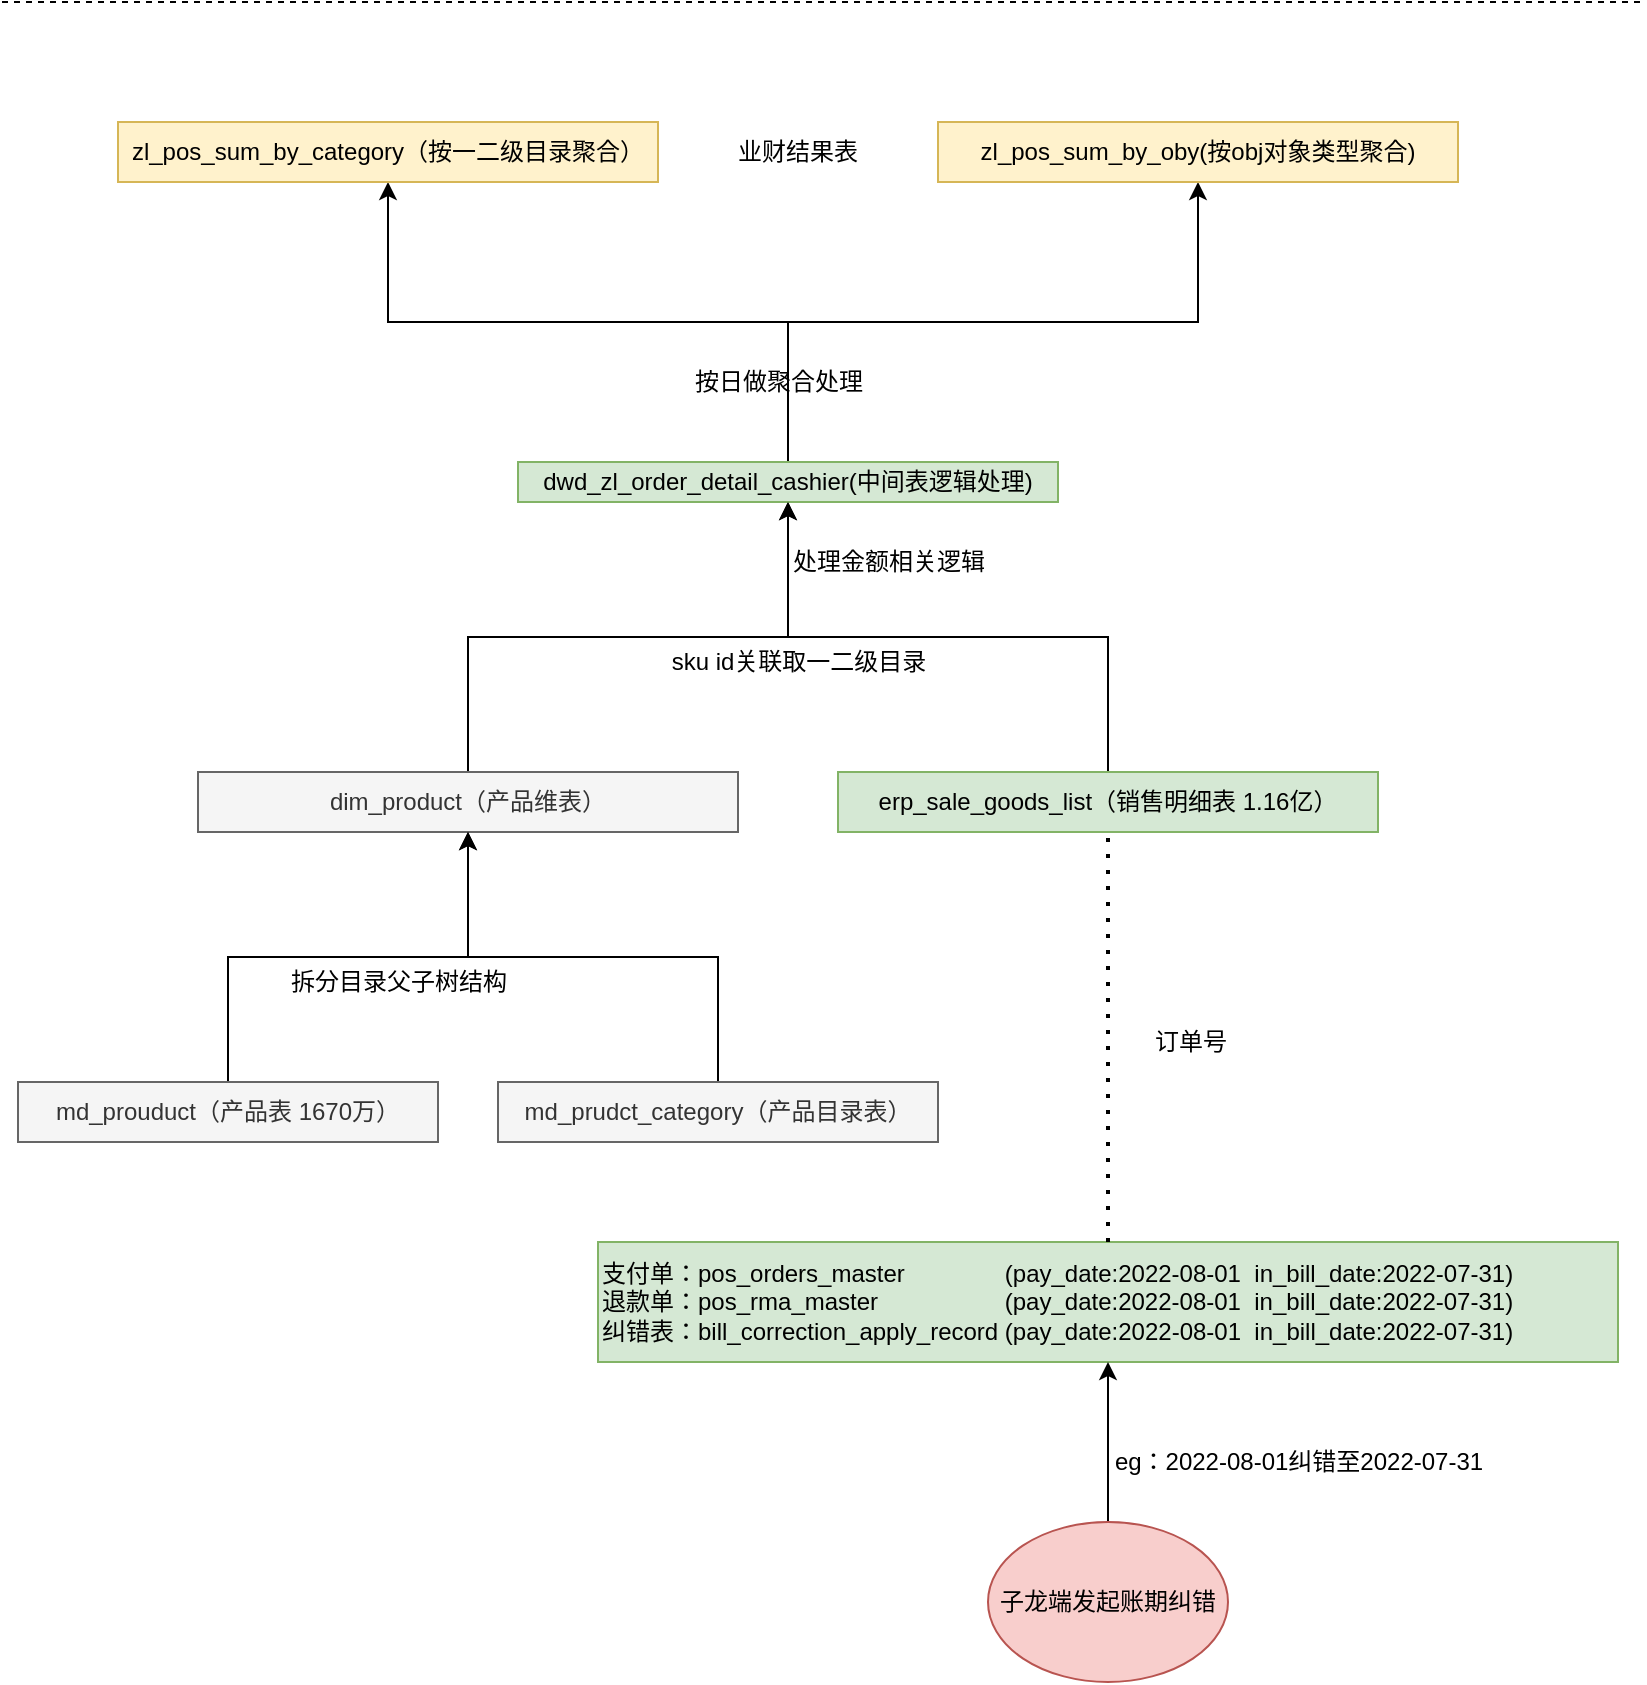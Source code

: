 <mxfile version="20.0.1" type="github">
  <diagram id="R797PX4un_1RKkbnCDY3" name="第 1 页">
    <mxGraphModel dx="1062" dy="593" grid="1" gridSize="10" guides="1" tooltips="1" connect="1" arrows="1" fold="1" page="1" pageScale="1" pageWidth="827" pageHeight="1169" math="0" shadow="0">
      <root>
        <mxCell id="0" />
        <mxCell id="1" parent="0" />
        <mxCell id="DioshYcZUjhNC1nyPAcM-11" style="edgeStyle=orthogonalEdgeStyle;rounded=0;orthogonalLoop=1;jettySize=auto;html=1;entryX=0.5;entryY=1;entryDx=0;entryDy=0;" edge="1" parent="1" source="DioshYcZUjhNC1nyPAcM-1" target="DioshYcZUjhNC1nyPAcM-2">
          <mxGeometry relative="1" as="geometry" />
        </mxCell>
        <mxCell id="DioshYcZUjhNC1nyPAcM-1" value="dim_product（产品维表）" style="rounded=0;whiteSpace=wrap;html=1;fillColor=#f5f5f5;strokeColor=#666666;fontColor=#333333;" vertex="1" parent="1">
          <mxGeometry x="100" y="585" width="270" height="30" as="geometry" />
        </mxCell>
        <mxCell id="DioshYcZUjhNC1nyPAcM-15" style="edgeStyle=orthogonalEdgeStyle;rounded=0;orthogonalLoop=1;jettySize=auto;html=1;" edge="1" parent="1" source="DioshYcZUjhNC1nyPAcM-2" target="DioshYcZUjhNC1nyPAcM-6">
          <mxGeometry relative="1" as="geometry">
            <Array as="points">
              <mxPoint x="395" y="360" />
              <mxPoint x="195" y="360" />
            </Array>
          </mxGeometry>
        </mxCell>
        <mxCell id="DioshYcZUjhNC1nyPAcM-17" style="edgeStyle=orthogonalEdgeStyle;rounded=0;orthogonalLoop=1;jettySize=auto;html=1;entryX=0.5;entryY=1;entryDx=0;entryDy=0;" edge="1" parent="1" source="DioshYcZUjhNC1nyPAcM-2" target="DioshYcZUjhNC1nyPAcM-7">
          <mxGeometry relative="1" as="geometry">
            <Array as="points">
              <mxPoint x="395" y="360" />
              <mxPoint x="600" y="360" />
            </Array>
          </mxGeometry>
        </mxCell>
        <mxCell id="DioshYcZUjhNC1nyPAcM-2" value="dwd_zl_order_detail_cashier(中间表逻辑处理)" style="rounded=0;whiteSpace=wrap;html=1;fillColor=#d5e8d4;strokeColor=#82b366;" vertex="1" parent="1">
          <mxGeometry x="260" y="430" width="270" height="20" as="geometry" />
        </mxCell>
        <mxCell id="DioshYcZUjhNC1nyPAcM-14" style="edgeStyle=orthogonalEdgeStyle;rounded=0;orthogonalLoop=1;jettySize=auto;html=1;" edge="1" parent="1" source="DioshYcZUjhNC1nyPAcM-3" target="DioshYcZUjhNC1nyPAcM-2">
          <mxGeometry relative="1" as="geometry" />
        </mxCell>
        <mxCell id="DioshYcZUjhNC1nyPAcM-3" value="erp_sale_goods_list（销售明细表 1.16亿）" style="rounded=0;whiteSpace=wrap;html=1;fillColor=#d5e8d4;strokeColor=#82b366;" vertex="1" parent="1">
          <mxGeometry x="420" y="585" width="270" height="30" as="geometry" />
        </mxCell>
        <mxCell id="DioshYcZUjhNC1nyPAcM-6" value="zl_pos_sum_by_category（按一二级目录聚合）" style="rounded=0;whiteSpace=wrap;html=1;fillColor=#fff2cc;strokeColor=#d6b656;" vertex="1" parent="1">
          <mxGeometry x="60" y="260" width="270" height="30" as="geometry" />
        </mxCell>
        <mxCell id="DioshYcZUjhNC1nyPAcM-7" value="zl_pos_sum_by_oby(按obj对象类型聚合)" style="rounded=0;whiteSpace=wrap;html=1;fillColor=#fff2cc;strokeColor=#d6b656;" vertex="1" parent="1">
          <mxGeometry x="470" y="260" width="260" height="30" as="geometry" />
        </mxCell>
        <mxCell id="DioshYcZUjhNC1nyPAcM-18" value="sku id关联取一二级目录" style="text;html=1;align=center;verticalAlign=middle;resizable=0;points=[];autosize=1;strokeColor=none;fillColor=none;" vertex="1" parent="1">
          <mxGeometry x="330" y="520" width="140" height="20" as="geometry" />
        </mxCell>
        <mxCell id="DioshYcZUjhNC1nyPAcM-23" style="edgeStyle=orthogonalEdgeStyle;rounded=0;orthogonalLoop=1;jettySize=auto;html=1;entryX=0.5;entryY=1;entryDx=0;entryDy=0;" edge="1" parent="1" source="DioshYcZUjhNC1nyPAcM-19" target="DioshYcZUjhNC1nyPAcM-1">
          <mxGeometry relative="1" as="geometry" />
        </mxCell>
        <mxCell id="DioshYcZUjhNC1nyPAcM-19" value="md_prouduct（产品表 1670万）" style="rounded=0;whiteSpace=wrap;html=1;fillColor=#f5f5f5;strokeColor=#666666;fontColor=#333333;" vertex="1" parent="1">
          <mxGeometry x="10" y="740" width="210" height="30" as="geometry" />
        </mxCell>
        <mxCell id="DioshYcZUjhNC1nyPAcM-24" style="edgeStyle=orthogonalEdgeStyle;rounded=0;orthogonalLoop=1;jettySize=auto;html=1;" edge="1" parent="1" source="DioshYcZUjhNC1nyPAcM-20" target="DioshYcZUjhNC1nyPAcM-1">
          <mxGeometry relative="1" as="geometry" />
        </mxCell>
        <mxCell id="DioshYcZUjhNC1nyPAcM-20" value="md_prudct_category（产品目录表）" style="rounded=0;whiteSpace=wrap;html=1;fillColor=#f5f5f5;strokeColor=#666666;fontColor=#333333;" vertex="1" parent="1">
          <mxGeometry x="250" y="740" width="220" height="30" as="geometry" />
        </mxCell>
        <mxCell id="DioshYcZUjhNC1nyPAcM-25" value="拆分目录父子树结构" style="text;html=1;align=center;verticalAlign=middle;resizable=0;points=[];autosize=1;strokeColor=none;fillColor=none;" vertex="1" parent="1">
          <mxGeometry x="140" y="680" width="120" height="20" as="geometry" />
        </mxCell>
        <mxCell id="DioshYcZUjhNC1nyPAcM-27" value="处理金额相关逻辑" style="text;html=1;align=center;verticalAlign=middle;resizable=0;points=[];autosize=1;strokeColor=none;fillColor=none;" vertex="1" parent="1">
          <mxGeometry x="390" y="470" width="110" height="20" as="geometry" />
        </mxCell>
        <mxCell id="DioshYcZUjhNC1nyPAcM-28" value="按日做聚合处理" style="text;html=1;align=center;verticalAlign=middle;resizable=0;points=[];autosize=1;strokeColor=none;fillColor=none;" vertex="1" parent="1">
          <mxGeometry x="340" y="380" width="100" height="20" as="geometry" />
        </mxCell>
        <mxCell id="DioshYcZUjhNC1nyPAcM-29" value="支付单：pos_orders_master&amp;nbsp; &amp;nbsp; &amp;nbsp; &amp;nbsp; &amp;nbsp; &amp;nbsp; &amp;nbsp; &amp;nbsp;(pay_date:2022-08-01&amp;nbsp; in_bill_date:2022-07-31)&lt;br&gt;退款单：pos_rma_master&amp;nbsp; &amp;nbsp; &amp;nbsp; &amp;nbsp; &amp;nbsp; &amp;nbsp; &amp;nbsp; &amp;nbsp; &amp;nbsp; &amp;nbsp;(pay_date:2022-08-01&amp;nbsp; in_bill_date:2022-07-31)&lt;br&gt;纠错表：bill_correction_apply_record (pay_date:2022-08-01&amp;nbsp; in_bill_date:2022-07-31)" style="rounded=0;whiteSpace=wrap;html=1;fillColor=#d5e8d4;strokeColor=#82b366;align=left;" vertex="1" parent="1">
          <mxGeometry x="300" y="820" width="510" height="60" as="geometry" />
        </mxCell>
        <mxCell id="DioshYcZUjhNC1nyPAcM-42" style="edgeStyle=orthogonalEdgeStyle;rounded=0;orthogonalLoop=1;jettySize=auto;html=1;entryX=0.5;entryY=1;entryDx=0;entryDy=0;" edge="1" parent="1" source="DioshYcZUjhNC1nyPAcM-30" target="DioshYcZUjhNC1nyPAcM-29">
          <mxGeometry relative="1" as="geometry" />
        </mxCell>
        <mxCell id="DioshYcZUjhNC1nyPAcM-30" value="子龙端发起账期纠错" style="ellipse;whiteSpace=wrap;html=1;fillColor=#f8cecc;strokeColor=#b85450;" vertex="1" parent="1">
          <mxGeometry x="495" y="960" width="120" height="80" as="geometry" />
        </mxCell>
        <mxCell id="DioshYcZUjhNC1nyPAcM-33" value="" style="endArrow=none;dashed=1;html=1;dashPattern=1 3;strokeWidth=2;rounded=0;entryX=0.5;entryY=1;entryDx=0;entryDy=0;exitX=0.5;exitY=0;exitDx=0;exitDy=0;" edge="1" parent="1" source="DioshYcZUjhNC1nyPAcM-29" target="DioshYcZUjhNC1nyPAcM-3">
          <mxGeometry width="50" height="50" relative="1" as="geometry">
            <mxPoint x="340" y="660" as="sourcePoint" />
            <mxPoint x="390" y="610" as="targetPoint" />
          </mxGeometry>
        </mxCell>
        <mxCell id="DioshYcZUjhNC1nyPAcM-34" value="订单号" style="text;html=1;align=center;verticalAlign=middle;resizable=0;points=[];autosize=1;strokeColor=none;fillColor=none;" vertex="1" parent="1">
          <mxGeometry x="571" y="710" width="50" height="20" as="geometry" />
        </mxCell>
        <mxCell id="DioshYcZUjhNC1nyPAcM-36" value="eg：2022-08-01纠错至2022-07-31" style="text;html=1;align=center;verticalAlign=middle;resizable=0;points=[];autosize=1;strokeColor=none;fillColor=none;" vertex="1" parent="1">
          <mxGeometry x="550" y="920" width="200" height="20" as="geometry" />
        </mxCell>
        <mxCell id="DioshYcZUjhNC1nyPAcM-39" value="" style="endArrow=none;dashed=1;html=1;rounded=0;" edge="1" parent="1">
          <mxGeometry width="50" height="50" relative="1" as="geometry">
            <mxPoint x="2" y="200" as="sourcePoint" />
            <mxPoint x="822" y="200" as="targetPoint" />
          </mxGeometry>
        </mxCell>
        <mxCell id="DioshYcZUjhNC1nyPAcM-41" value="业财结果表" style="text;html=1;strokeColor=none;fillColor=none;align=center;verticalAlign=middle;whiteSpace=wrap;rounded=0;" vertex="1" parent="1">
          <mxGeometry x="357" y="260" width="86" height="30" as="geometry" />
        </mxCell>
      </root>
    </mxGraphModel>
  </diagram>
</mxfile>
